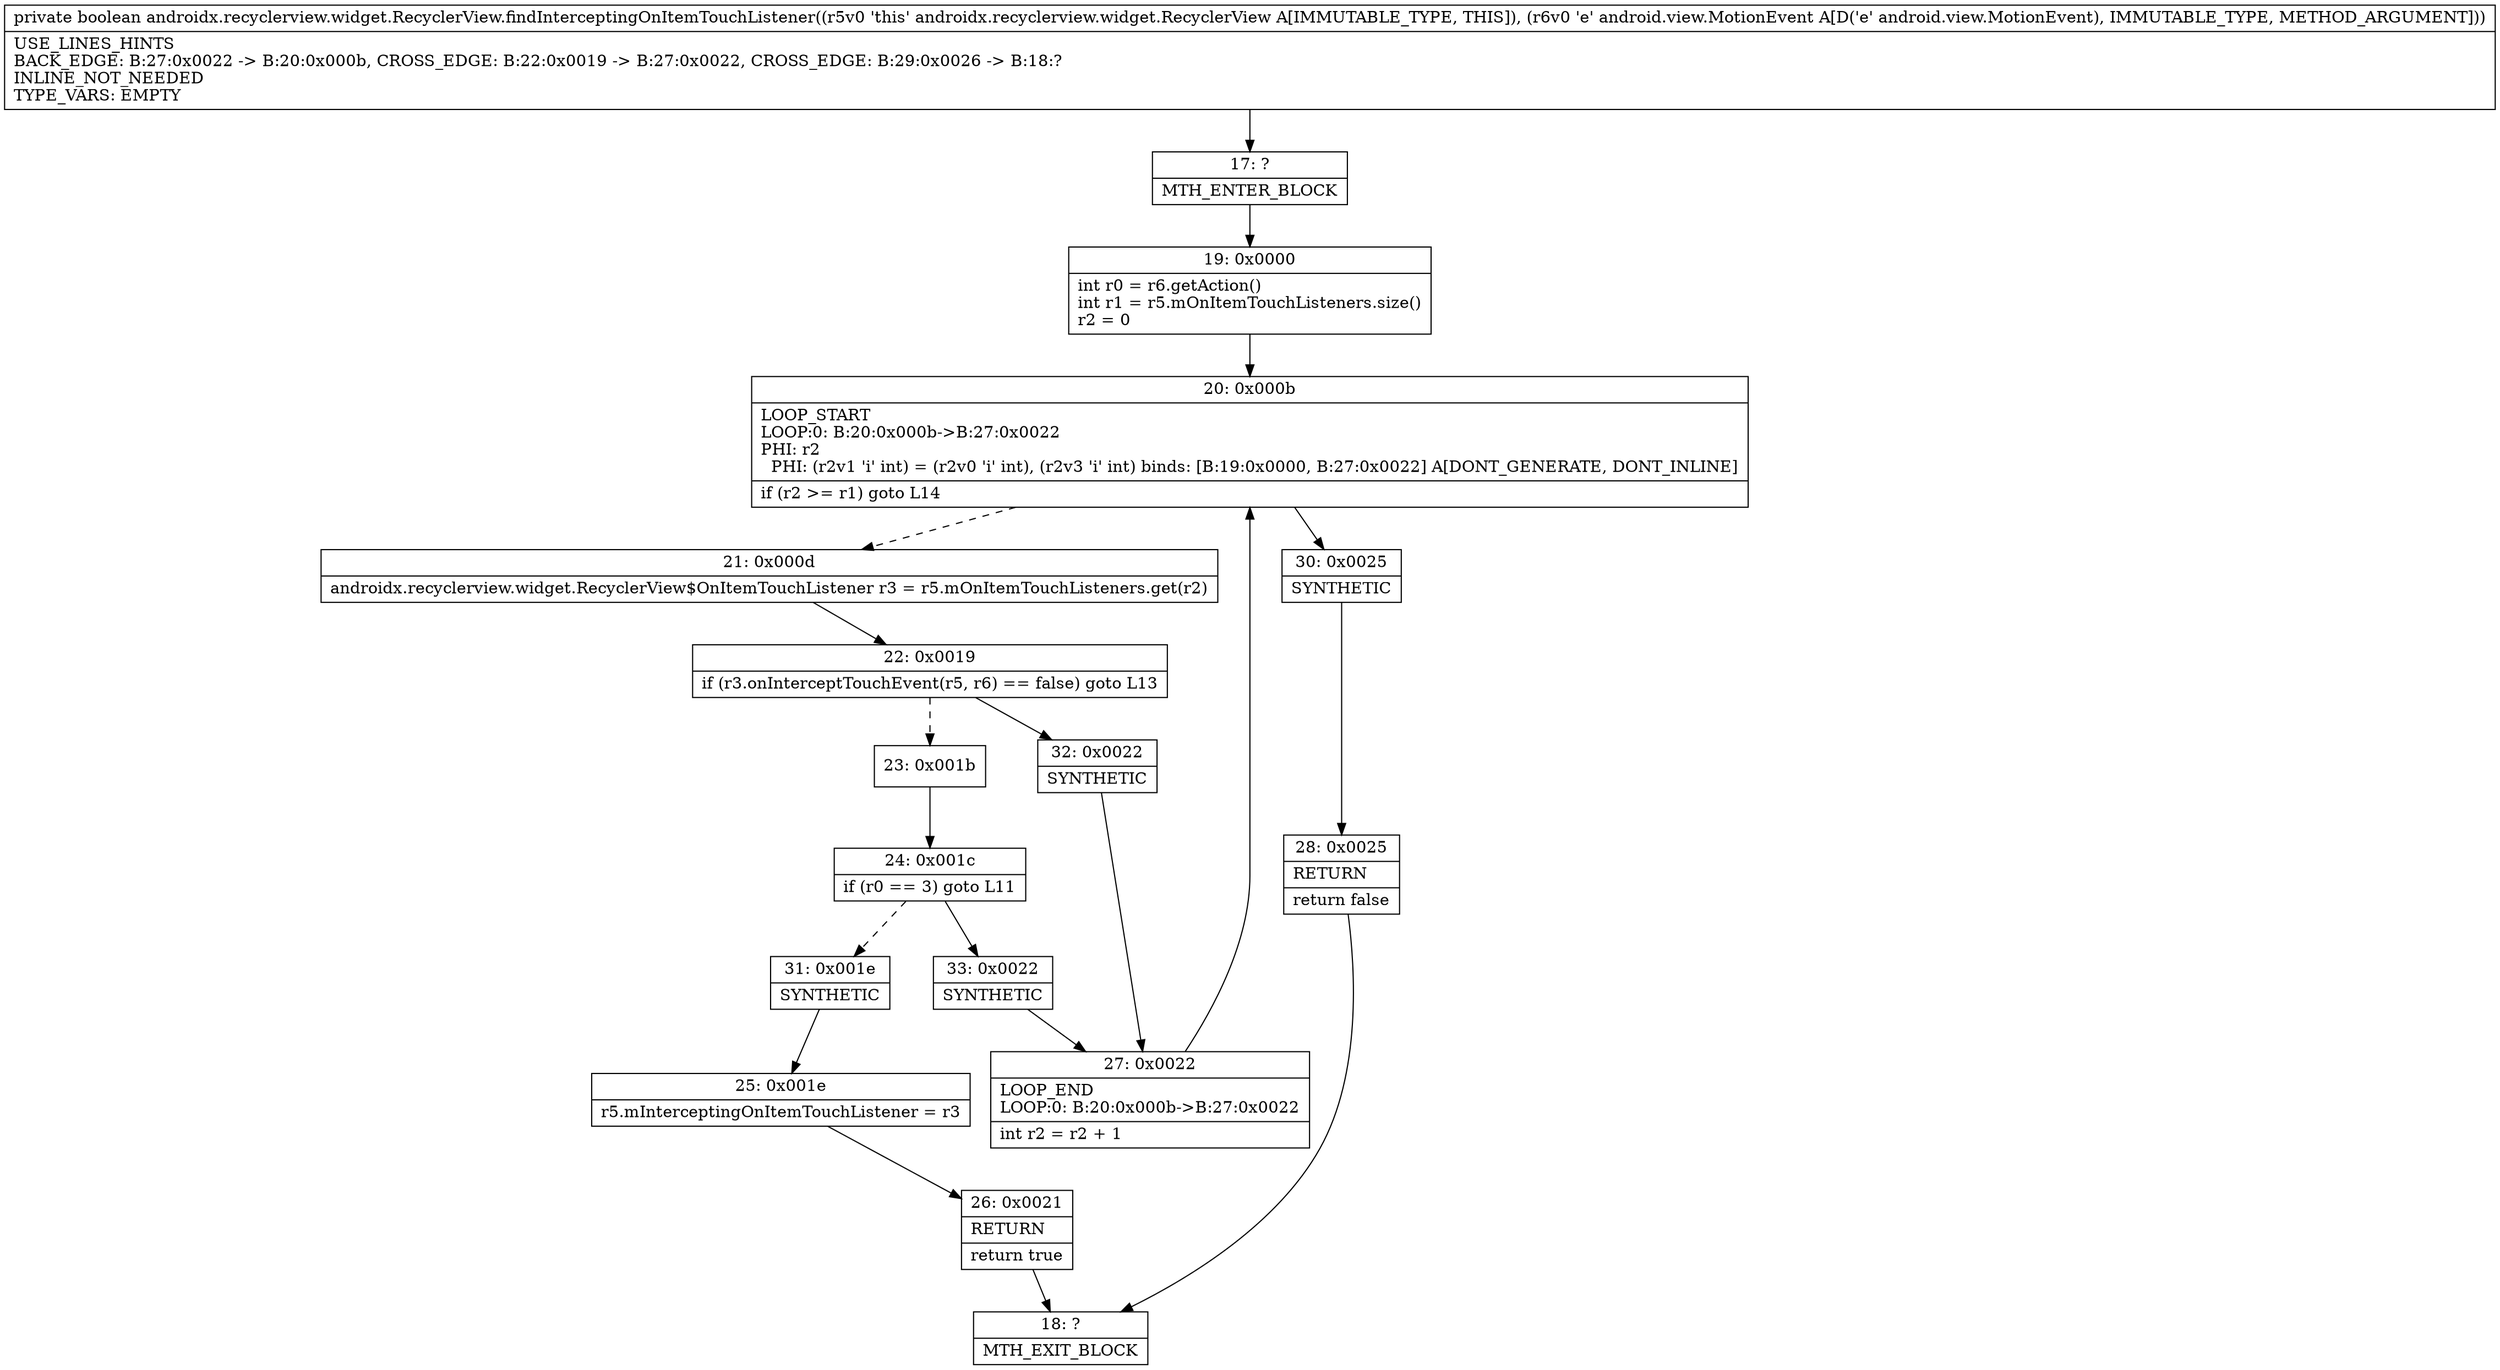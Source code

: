 digraph "CFG forandroidx.recyclerview.widget.RecyclerView.findInterceptingOnItemTouchListener(Landroid\/view\/MotionEvent;)Z" {
Node_17 [shape=record,label="{17\:\ ?|MTH_ENTER_BLOCK\l}"];
Node_19 [shape=record,label="{19\:\ 0x0000|int r0 = r6.getAction()\lint r1 = r5.mOnItemTouchListeners.size()\lr2 = 0\l}"];
Node_20 [shape=record,label="{20\:\ 0x000b|LOOP_START\lLOOP:0: B:20:0x000b\-\>B:27:0x0022\lPHI: r2 \l  PHI: (r2v1 'i' int) = (r2v0 'i' int), (r2v3 'i' int) binds: [B:19:0x0000, B:27:0x0022] A[DONT_GENERATE, DONT_INLINE]\l|if (r2 \>= r1) goto L14\l}"];
Node_21 [shape=record,label="{21\:\ 0x000d|androidx.recyclerview.widget.RecyclerView$OnItemTouchListener r3 = r5.mOnItemTouchListeners.get(r2)\l}"];
Node_22 [shape=record,label="{22\:\ 0x0019|if (r3.onInterceptTouchEvent(r5, r6) == false) goto L13\l}"];
Node_23 [shape=record,label="{23\:\ 0x001b}"];
Node_24 [shape=record,label="{24\:\ 0x001c|if (r0 == 3) goto L11\l}"];
Node_31 [shape=record,label="{31\:\ 0x001e|SYNTHETIC\l}"];
Node_25 [shape=record,label="{25\:\ 0x001e|r5.mInterceptingOnItemTouchListener = r3\l}"];
Node_26 [shape=record,label="{26\:\ 0x0021|RETURN\l|return true\l}"];
Node_18 [shape=record,label="{18\:\ ?|MTH_EXIT_BLOCK\l}"];
Node_33 [shape=record,label="{33\:\ 0x0022|SYNTHETIC\l}"];
Node_27 [shape=record,label="{27\:\ 0x0022|LOOP_END\lLOOP:0: B:20:0x000b\-\>B:27:0x0022\l|int r2 = r2 + 1\l}"];
Node_32 [shape=record,label="{32\:\ 0x0022|SYNTHETIC\l}"];
Node_30 [shape=record,label="{30\:\ 0x0025|SYNTHETIC\l}"];
Node_28 [shape=record,label="{28\:\ 0x0025|RETURN\l|return false\l}"];
MethodNode[shape=record,label="{private boolean androidx.recyclerview.widget.RecyclerView.findInterceptingOnItemTouchListener((r5v0 'this' androidx.recyclerview.widget.RecyclerView A[IMMUTABLE_TYPE, THIS]), (r6v0 'e' android.view.MotionEvent A[D('e' android.view.MotionEvent), IMMUTABLE_TYPE, METHOD_ARGUMENT]))  | USE_LINES_HINTS\lBACK_EDGE: B:27:0x0022 \-\> B:20:0x000b, CROSS_EDGE: B:22:0x0019 \-\> B:27:0x0022, CROSS_EDGE: B:29:0x0026 \-\> B:18:?\lINLINE_NOT_NEEDED\lTYPE_VARS: EMPTY\l}"];
MethodNode -> Node_17;Node_17 -> Node_19;
Node_19 -> Node_20;
Node_20 -> Node_21[style=dashed];
Node_20 -> Node_30;
Node_21 -> Node_22;
Node_22 -> Node_23[style=dashed];
Node_22 -> Node_32;
Node_23 -> Node_24;
Node_24 -> Node_31[style=dashed];
Node_24 -> Node_33;
Node_31 -> Node_25;
Node_25 -> Node_26;
Node_26 -> Node_18;
Node_33 -> Node_27;
Node_27 -> Node_20;
Node_32 -> Node_27;
Node_30 -> Node_28;
Node_28 -> Node_18;
}

